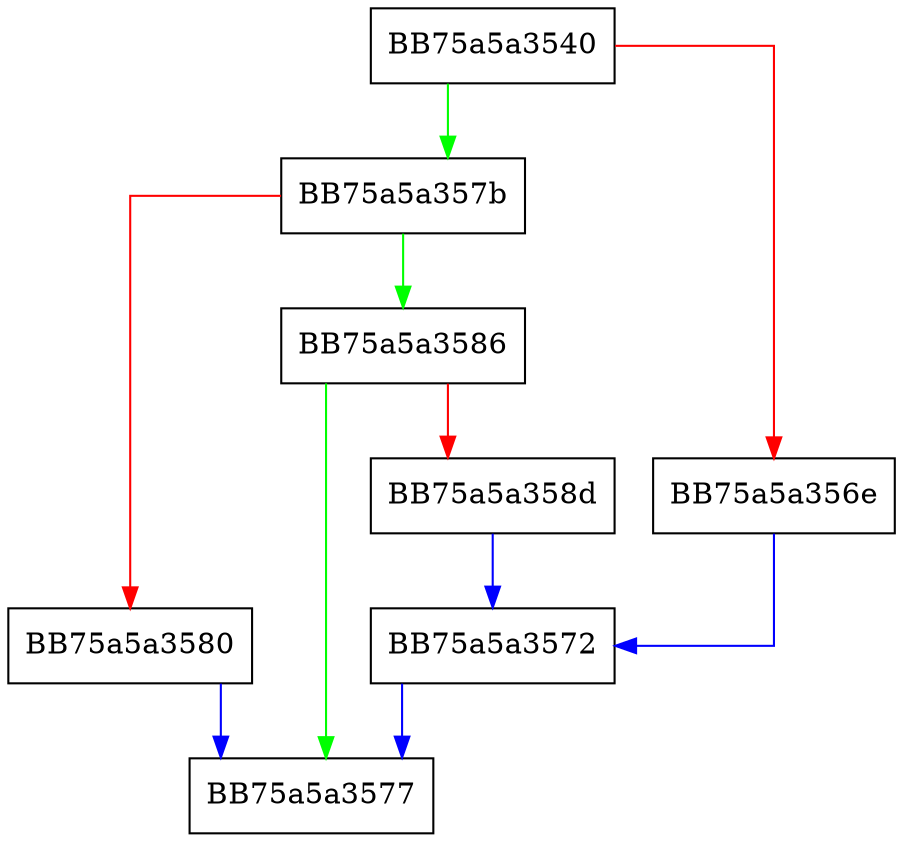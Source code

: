 digraph _Insert_new_node_before {
  node [shape="box"];
  graph [splines=ortho];
  BB75a5a3540 -> BB75a5a357b [color="green"];
  BB75a5a3540 -> BB75a5a356e [color="red"];
  BB75a5a356e -> BB75a5a3572 [color="blue"];
  BB75a5a3572 -> BB75a5a3577 [color="blue"];
  BB75a5a357b -> BB75a5a3586 [color="green"];
  BB75a5a357b -> BB75a5a3580 [color="red"];
  BB75a5a3580 -> BB75a5a3577 [color="blue"];
  BB75a5a3586 -> BB75a5a3577 [color="green"];
  BB75a5a3586 -> BB75a5a358d [color="red"];
  BB75a5a358d -> BB75a5a3572 [color="blue"];
}